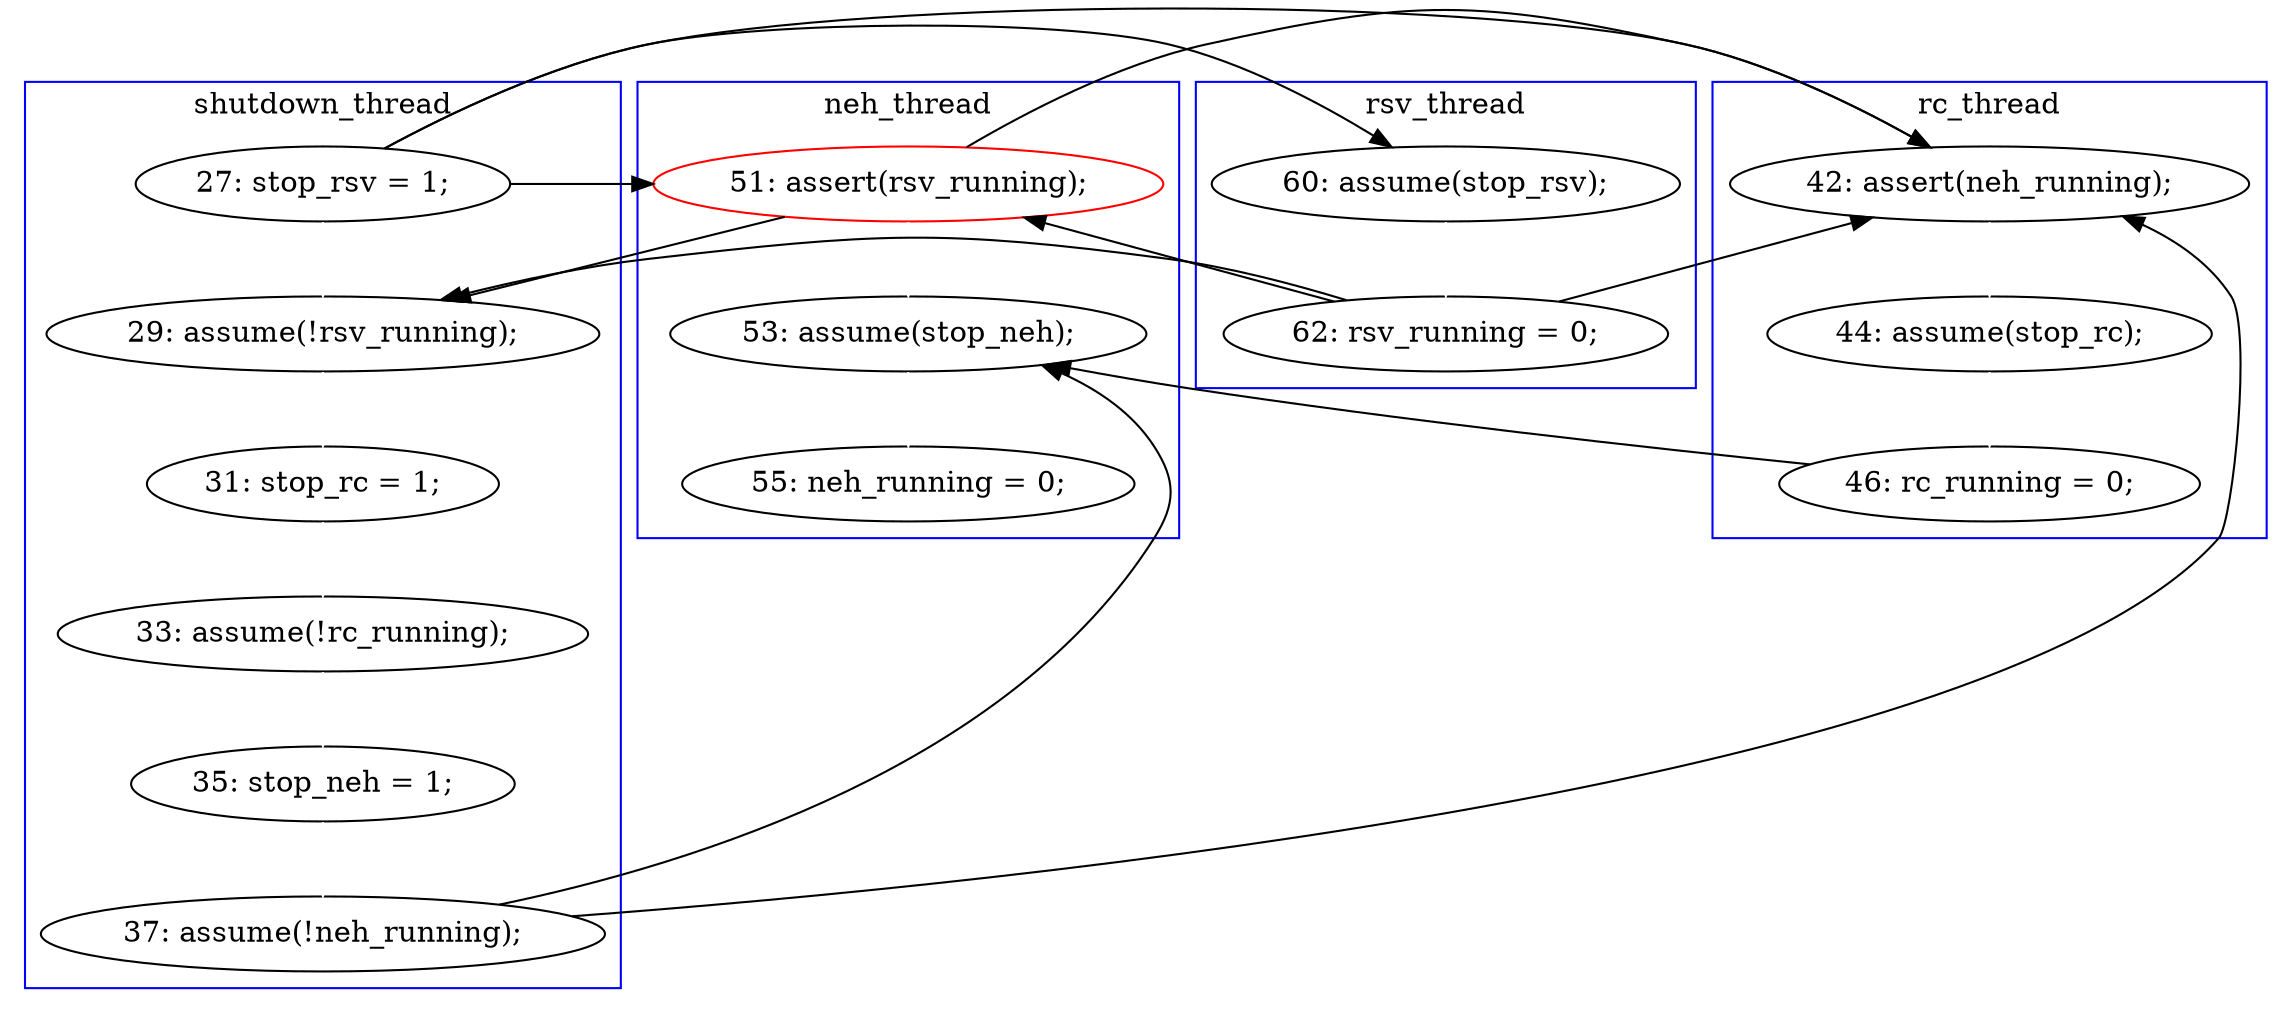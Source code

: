 digraph Counterexample {
	26 -> 37 [color = black, style = solid, constraint = false]
	26 -> 29 [color = black, style = solid, constraint = false]
	32 -> 37 [color = black, style = solid, constraint = false]
	18 -> 37 [color = white, style = solid]
	17 -> 29 [color = black, style = solid, constraint = false]
	11 -> 29 [color = black, style = solid, constraint = false]
	16 -> 17 [color = white, style = solid]
	24 -> 26 [color = white, style = solid]
	17 -> 18 [color = black, style = solid, constraint = false]
	29 -> 30 [color = white, style = solid]
	21 -> 22 [color = white, style = solid]
	22 -> 24 [color = white, style = solid]
	17 -> 20 [color = black, style = solid, constraint = false]
	30 -> 32 [color = white, style = solid]
	18 -> 20 [color = black, style = solid, constraint = false]
	18 -> 29 [color = black, style = solid, constraint = false]
	37 -> 38 [color = white, style = solid]
	11 -> 20 [color = white, style = solid]
	11 -> 16 [color = black, style = solid, constraint = false]
	11 -> 18 [color = black, style = solid, constraint = false]
	20 -> 21 [color = white, style = solid]
	subgraph cluster3 {
		label = neh_thread
		color = blue
		18  [label = "51: assert(rsv_running);", color = red]
		37  [label = "53: assume(stop_neh);"]
		38  [label = "55: neh_running = 0;"]
	}
	subgraph cluster2 {
		label = rc_thread
		color = blue
		32  [label = "46: rc_running = 0;"]
		30  [label = "44: assume(stop_rc);"]
		29  [label = "42: assert(neh_running);"]
	}
	subgraph cluster4 {
		label = rsv_thread
		color = blue
		17  [label = "62: rsv_running = 0;"]
		16  [label = "60: assume(stop_rsv);"]
	}
	subgraph cluster1 {
		label = shutdown_thread
		color = blue
		20  [label = "29: assume(!rsv_running);"]
		22  [label = "33: assume(!rc_running);"]
		11  [label = "27: stop_rsv = 1;"]
		21  [label = "31: stop_rc = 1;"]
		24  [label = "35: stop_neh = 1;"]
		26  [label = "37: assume(!neh_running);"]
	}
}